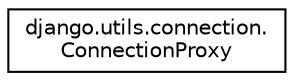 digraph "Graphical Class Hierarchy"
{
 // LATEX_PDF_SIZE
  edge [fontname="Helvetica",fontsize="10",labelfontname="Helvetica",labelfontsize="10"];
  node [fontname="Helvetica",fontsize="10",shape=record];
  rankdir="LR";
  Node0 [label="django.utils.connection.\lConnectionProxy",height=0.2,width=0.4,color="black", fillcolor="white", style="filled",URL="$classdjango_1_1utils_1_1connection_1_1_connection_proxy.html",tooltip=" "];
}
